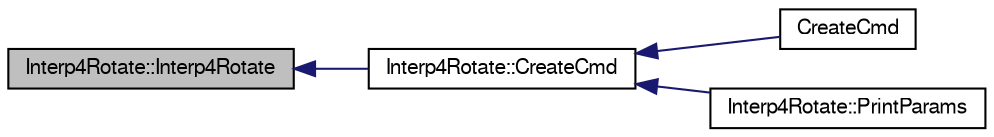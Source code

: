 digraph "Interp4Rotate::Interp4Rotate"
{
  edge [fontname="FreeSans",fontsize="10",labelfontname="FreeSans",labelfontsize="10"];
  node [fontname="FreeSans",fontsize="10",shape=record];
  rankdir="LR";
  Node1 [label="Interp4Rotate::Interp4Rotate",height=0.2,width=0.4,color="black", fillcolor="grey75", style="filled", fontcolor="black"];
  Node1 -> Node2 [dir="back",color="midnightblue",fontsize="10",style="solid",fontname="FreeSans"];
  Node2 [label="Interp4Rotate::CreateCmd",height=0.2,width=0.4,color="black", fillcolor="white", style="filled",URL="$class_interp4_rotate.html#acd9e8ff38a42487c17c98d28d8d81532",tooltip="Ta metoda nie musi być zdefiniowna w klasie bazowej. "];
  Node2 -> Node3 [dir="back",color="midnightblue",fontsize="10",style="solid",fontname="FreeSans"];
  Node3 [label="CreateCmd",height=0.2,width=0.4,color="black", fillcolor="white", style="filled",URL="$_interp4_rotate_8cpp.html#a0ab483787498a2b002838d9426437be6"];
  Node2 -> Node4 [dir="back",color="midnightblue",fontsize="10",style="solid",fontname="FreeSans"];
  Node4 [label="Interp4Rotate::PrintParams",height=0.2,width=0.4,color="black", fillcolor="white", style="filled",URL="$class_interp4_rotate.html#a7a9896e29d1137699a9d5171e6133ffb",tooltip="funkcja wyswietla jakiego typu dane sa uzywane do sterowania dronem oraz wyswietla w jakich jednostka..."];
}
